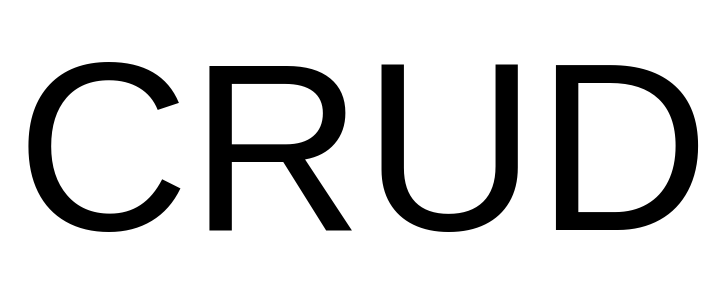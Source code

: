 <mxfile version="22.1.21" type="github">
  <diagram name="Page-1" id="ezUsGM6ytYJl71NWdpL0">
    <mxGraphModel dx="954" dy="496" grid="0" gridSize="10" guides="1" tooltips="1" connect="1" arrows="1" fold="1" page="1" pageScale="1" pageWidth="827" pageHeight="1169" math="0" shadow="0">
      <root>
        <mxCell id="0" />
        <mxCell id="1" parent="0" />
        <mxCell id="hzg09WylVgKExROlOHeq-1" value="&lt;font style=&quot;font-size: 120px;&quot;&gt;CRUD&lt;/font&gt;" style="text;html=1;strokeColor=none;fillColor=none;align=center;verticalAlign=middle;whiteSpace=wrap;rounded=0;" vertex="1" parent="1">
          <mxGeometry x="224" y="114" width="363" height="30" as="geometry" />
        </mxCell>
      </root>
    </mxGraphModel>
  </diagram>
</mxfile>

